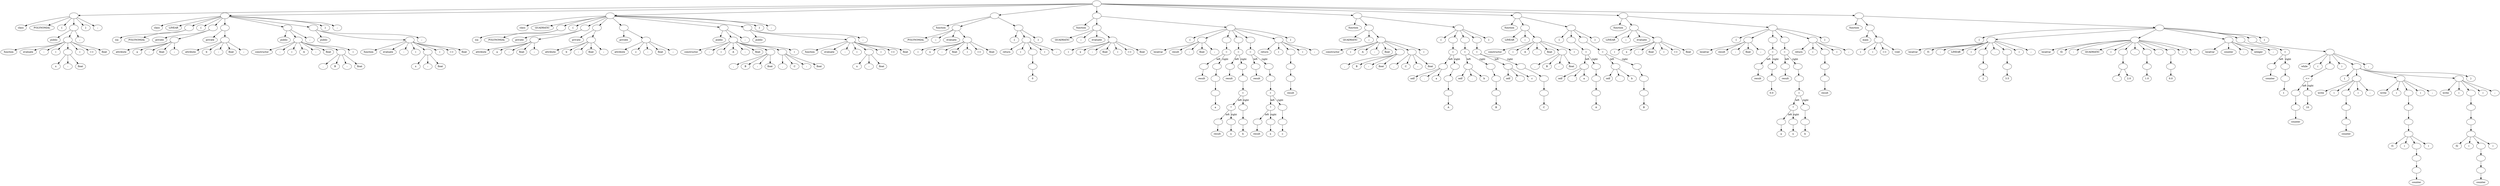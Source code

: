 digraph AST {
node55530882 [label=""]
node55530882 -> node30015890
node30015890 [label=""]
node30015890 -> node1707556
node1707556 [label="class"]
node30015890 -> node15368010
node15368010 [label="POLYNOMIAL"]
node30015890 -> node4094363
node4094363 [label="{"]
node30015890 -> node36849274
node36849274 [label=""]
node36849274 -> node63208015
node63208015 [label="public"]
node36849274 -> node32001227
node32001227 [label=""]
node32001227 -> node19575591
node19575591 [label="function"]
node32001227 -> node41962596
node41962596 [label="evaluate"]
node32001227 -> node42119052
node42119052 [label=":"]
node32001227 -> node43527150
node43527150 [label="("]
node32001227 -> node56200037
node56200037 [label=""]
node56200037 -> node36038289
node36038289 [label="x"]
node56200037 -> node55909147
node55909147 [label=":"]
node56200037 -> node33420276
node33420276 [label="float"]
node32001227 -> node32347029
node32347029 [label=")"]
node32001227 -> node22687807
node22687807 [label="=>"]
node32001227 -> node2863675
node2863675 [label="float"]
node36849274 -> node25773083
node25773083 [label=";"]
node30015890 -> node30631159
node30631159 [label="}"]
node30015890 -> node7244975
node7244975 [label=";"]
node55530882 -> node65204782
node65204782 [label=""]
node65204782 -> node49972132
node49972132 [label="class"]
node65204782 -> node47096010
node47096010 [label="LINEAR"]
node65204782 -> node21210914
node21210914 [label=""]
node21210914 -> node56680499
node56680499 [label="isa"]
node21210914 -> node40362448
node40362448 [label="POLYNOMIAL"]
node65204782 -> node27717712
node27717712 [label="{"]
node65204782 -> node48132822
node48132822 [label=""]
node48132822 -> node30542218
node30542218 [label="private"]
node48132822 -> node6444509
node6444509 [label=""]
node6444509 -> node58000584
node58000584 [label="attribute"]
node6444509 -> node52243212
node52243212 [label="a"]
node6444509 -> node426867
node426867 [label=":"]
node6444509 -> node3841804
node3841804 [label="float"]
node6444509 -> node34576242
node34576242 [label=";"]
node65204782 -> node42750725
node42750725 [label=""]
node42750725 -> node49212206
node49212206 [label="private"]
node42750725 -> node40256670
node40256670 [label=""]
node40256670 -> node26765710
node26765710 [label="attribute"]
node40256670 -> node39564799
node39564799 [label="b"]
node40256670 -> node20538874
node20538874 [label=":"]
node40256670 -> node50632145
node50632145 [label="float"]
node40256670 -> node53036123
node53036123 [label=";"]
node65204782 -> node7563067
node7563067 [label=""]
node7563067 -> node958745
node958745 [label="public"]
node7563067 -> node8628710
node8628710 [label=""]
node8628710 -> node10549531
node10549531 [label="constructor"]
node8628710 -> node27836922
node27836922 [label=":"]
node8628710 -> node49205706
node49205706 [label="("]
node8628710 -> node40198173
node40198173 [label="A"]
node8628710 -> node26239245
node26239245 [label=":"]
node8628710 -> node34826618
node34826618 [label="float"]
node8628710 -> node45004109
node45004109 [label=""]
node45004109 -> node2383799
node2383799 [label=","]
node45004109 -> node21454193
node21454193 [label="B"]
node45004109 -> node58870012
node58870012 [label=":"]
node45004109 -> node60068066
node60068066 [label="float"]
node8628710 -> node3741682
node3741682 [label=")"]
node7563067 -> node33675143
node33675143 [label=";"]
node65204782 -> node34640832
node34640832 [label=""]
node34640832 -> node43332040
node43332040 [label="public"]
node34640832 -> node54444047
node54444047 [label=""]
node54444047 -> node20234383
node20234383 [label="function"]
node54444047 -> node47891719
node47891719 [label="evaluate"]
node54444047 -> node28372289
node28372289 [label=":"]
node54444047 -> node54024015
node54024015 [label="("]
node54444047 -> node16454088
node16454088 [label=""]
node16454088 -> node13869071
node13869071 [label="x"]
node16454088 -> node57712780
node57712780 [label=":"]
node16454088 -> node49652976
node49652976 [label="float"]
node54444047 -> node44223604
node44223604 [label=")"]
node54444047 -> node62468121
node62468121 [label="=>"]
node54444047 -> node25342185
node25342185 [label="float"]
node34640832 -> node26753075
node26753075 [label=";"]
node65204782 -> node39451090
node39451090 [label="}"]
node65204782 -> node19515494
node19515494 [label=";"]
node55530882 -> node41421720
node41421720 [label=""]
node41421720 -> node37251161
node37251161 [label="class"]
node41421720 -> node66824994
node66824994 [label="QUADRATIC"]
node41421720 -> node64554036
node64554036 [label=""]
node64554036 -> node44115416
node44115416 [label="isa"]
node64554036 -> node61494432
node61494432 [label="POLYNOMIAL"]
node41421720 -> node16578980
node16578980 [label="{"]
node41421720 -> node14993092
node14993092 [label=""]
node14993092 -> node720107
node720107 [label="private"]
node14993092 -> node6480969
node6480969 [label=""]
node6480969 -> node58328727
node58328727 [label="attribute"]
node6480969 -> node55196503
node55196503 [label="a"]
node6480969 -> node27006480
node27006480 [label=":"]
node6480969 -> node41731733
node41731733 [label="float"]
node6480969 -> node40041277
node40041277 [label=";"]
node41421720 -> node24827179
node24827179 [label=""]
node24827179 -> node22118023
node22118023 [label="private"]
node24827179 -> node64844482
node64844482 [label=""]
node64844482 -> node46729429
node46729429 [label="attribute"]
node64844482 -> node17911681
node17911681 [label="b"]
node64844482 -> node26987408
node26987408 [label=":"]
node64844482 -> node41560081
node41560081 [label="float"]
node64844482 -> node38496415
node38496415 [label=";"]
node41421720 -> node10923418
node10923418 [label=""]
node10923418 -> node31201899
node31201899 [label="private"]
node10923418 -> node12381635
node12381635 [label=""]
node12381635 -> node44325851
node44325851 [label="attribute"]
node12381635 -> node63388340
node63388340 [label="c"]
node12381635 -> node33624151
node33624151 [label=":"]
node12381635 -> node34181910
node34181910 [label="float"]
node12381635 -> node39201736
node39201736 [label=";"]
node41421720 -> node17271312
node17271312 [label=""]
node17271312 -> node21224086
node21224086 [label="public"]
node17271312 -> node56799051
node56799051 [label=""]
node56799051 -> node41429416
node41429416 [label="constructor"]
node56799051 -> node37320431
node37320431 [label=":"]
node56799051 -> node339559
node339559 [label="("]
node56799051 -> node3056034
node3056034 [label="A"]
node56799051 -> node27504314
node27504314 [label=":"]
node56799051 -> node46212239
node46212239 [label="float"]
node56799051 -> node13256970
node13256970 [label=""]
node13256970 -> node52203868
node52203868 [label=","]
node13256970 -> node72766
node72766 [label="B"]
node13256970 -> node654897
node654897 [label=":"]
node13256970 -> node5894079
node5894079 [label="float"]
node56799051 -> node53046711
node53046711 [label=""]
node53046711 -> node7658356
node7658356 [label=","]
node53046711 -> node1816341
node1816341 [label="C"]
node53046711 -> node16347077
node16347077 [label=":"]
node53046711 -> node12905972
node12905972 [label="float"]
node56799051 -> node49044892
node49044892 [label=")"]
node17271312 -> node38750844
node38750844 [label=";"]
node41421720 -> node13213278
node13213278 [label=""]
node13213278 -> node51810644
node51810644 [label="public"]
node13213278 -> node63642613
node63642613 [label=""]
node63642613 -> node35912612
node35912612 [label="function"]
node63642613 -> node54778057
node54778057 [label="evaluate"]
node63642613 -> node23240469
node23240469 [label=":"]
node63642613 -> node7837633
node7837633 [label="("]
node63642613 -> node3429838
node3429838 [label=""]
node3429838 -> node30868550
node30868550 [label="x"]
node3429838 -> node9381496
node9381496 [label=":"]
node3429838 -> node17324607
node17324607 [label="float"]
node63642613 -> node21703739
node21703739 [label=")"]
node63642613 -> node61115925
node61115925 [label="=>"]
node63642613 -> node13172414
node13172414 [label="float"]
node13213278 -> node51442863
node51442863 [label=";"]
node41421720 -> node60332585
node60332585 [label="}"]
node41421720 -> node6122357
node6122357 [label=";"]
node55530882 -> node55101221
node55101221 [label=""]
node55101221 -> node26148945
node26148945 [label="function"]
node55101221 -> node34013913
node34013913 [label=""]
node34013913 -> node37689768
node37689768 [label="POLYNOMIAL"]
node34013913 -> node3663598
node3663598 [label="::"]
node34013913 -> node32972388
node32972388 [label="evaluate"]
node34013913 -> node28316044
node28316044 [label=""]
node28316044 -> node53517805
node53517805 [label="("]
node28316044 -> node11898202
node11898202 [label="x"]
node28316044 -> node39974954
node39974954 [label=":"]
node28316044 -> node24230272
node24230272 [label="float"]
node28316044 -> node16745860
node16745860 [label=")"]
node28316044 -> node16495015
node16495015 [label="=>"]
node28316044 -> node14237410
node14237410 [label="float"]
node55101221 -> node61027830
node61027830 [label=""]
node61027830 -> node12379565
node12379565 [label="{"]
node61027830 -> node44307222
node44307222 [label=""]
node44307222 -> node63220684
node63220684 [label="return"]
node44307222 -> node32115247
node32115247 [label="("]
node44307222 -> node20601768
node20601768 [label=""]
node20601768 -> node51198184
node51198184 [label=""]
node51198184 -> node58130472
node58130472 [label="0"]
node44307222 -> node53412201
node53412201 [label=")"]
node44307222 -> node10947764
node10947764 [label=";"]
node61027830 -> node31421019
node31421019 [label="}"]
node55530882 -> node14353717
node14353717 [label=""]
node14353717 -> node62074597
node62074597 [label="function"]
node14353717 -> node21800467
node21800467 [label=""]
node21800467 -> node61986480
node61986480 [label="QUADRATIC"]
node21800467 -> node21007413
node21007413 [label="::"]
node21800467 -> node54848996
node54848996 [label="evaluate"]
node21800467 -> node23878916
node23878916 [label=""]
node23878916 -> node13583655
node13583655 [label="("]
node23878916 -> node55144039
node55144039 [label="x"]
node23878916 -> node26534308
node26534308 [label=":"]
node23878916 -> node37482183
node37482183 [label="float"]
node23878916 -> node1795329
node1795329 [label=")"]
node23878916 -> node16157963
node16157963 [label="=>"]
node23878916 -> node11203942
node11203942 [label="float"]
node14353717 -> node33726620
node33726620 [label=""]
node33726620 -> node35104124
node35104124 [label="{"]
node33726620 -> node47501665
node47501665 [label=""]
node47501665 -> node24861802
node24861802 [label="localvar"]
node47501665 -> node22429634
node22429634 [label="result"]
node47501665 -> node540121
node540121 [label=":"]
node47501665 -> node4861097
node4861097 [label="float"]
node47501665 -> node43749873
node43749873 [label=";"]
node33726620 -> node58204539
node58204539 [label=""]
node58204539 -> node54078809
node54078809 [label="="]
node54078809 -> node16947234 [label="left"]
node16947234 [label=""]
node16947234 -> node18307385
node18307385 [label="result"]
node54078809 -> node30548742 [label="right"]
node30548742 [label=""]
node30548742 -> node6503226
node6503226 [label=""]
node6503226 -> node58529038
node58529038 [label=""]
node58529038 -> node56999299
node56999299 [label="a"]
node33726620 -> node43231651
node43231651 [label=""]
node43231651 -> node53540541
node53540541 [label="="]
node53540541 -> node12102828 [label="left"]
node12102828 [label=""]
node12102828 -> node41816592
node41816592 [label="result"]
node53540541 -> node40805010 [label="right"]
node40805010 [label=""]
node40805010 -> node31700771
node31700771 [label=""]
node31700771 -> node16871484
node16871484 [label="+"]
node16871484 -> node17625630 [label="left"]
node17625630 [label="*"]
node17625630 -> node24412946 [label="left"]
node24412946 [label=""]
node24412946 -> node18389930
node18389930 [label="result"]
node17625630 -> node31291646 [label="right"]
node31291646 [label=""]
node31291646 -> node13189358
node13189358 [label="x"]
node16871484 -> node51595365 [label="right"]
node51595365 [label=""]
node51595365 -> node61705107
node61705107 [label=""]
node61705107 -> node18475057
node18475057 [label="b"]
node33726620 -> node32057793
node32057793 [label=""]
node32057793 -> node20084682
node20084682 [label="="]
node20084682 -> node46544415 [label="left"]
node46544415 [label=""]
node46544415 -> node16246551
node16246551 [label="result"]
node20084682 -> node12001237 [label="right"]
node12001237 [label=""]
node12001237 -> node40902273
node40902273 [label=""]
node40902273 -> node32576140
node32576140 [label="+"]
node32576140 -> node24749807 [label="left"]
node24749807 [label="*"]
node24749807 -> node21421675 [label="left"]
node21421675 [label=""]
node21421675 -> node58577354
node58577354 [label="result"]
node24749807 -> node57434139 [label="right"]
node57434139 [label=""]
node57434139 -> node47145209
node47145209 [label="x"]
node32576140 -> node21653700 [label="right"]
node21653700 [label=""]
node21653700 -> node60665573
node60665573 [label=""]
node60665573 -> node9119245
node9119245 [label="c"]
node33726620 -> node14964341
node14964341 [label=""]
node14964341 -> node461342
node461342 [label="return"]
node14964341 -> node4152081
node4152081 [label="("]
node14964341 -> node37368736
node37368736 [label=""]
node37368736 -> node774306
node774306 [label=""]
node774306 -> node6968762
node6968762 [label=""]
node6968762 -> node62718864
node62718864 [label="result"]
node14964341 -> node27598869
node27598869 [label=")"]
node14964341 -> node47063234
node47063234 [label=";"]
node33726620 -> node20915929
node20915929 [label="}"]
node55530882 -> node54025633
node54025633 [label=""]
node54025633 -> node16468652
node16468652 [label="function"]
node54025633 -> node14000148
node14000148 [label=""]
node14000148 -> node58892473
node58892473 [label="QUADRATIC"]
node14000148 -> node60270212
node60270212 [label="::"]
node14000148 -> node5560998
node5560998 [label=""]
node5560998 -> node50048984
node50048984 [label="constructor"]
node5560998 -> node47787675
node47787675 [label="("]
node5560998 -> node27435897
node27435897 [label="A"]
node5560998 -> node45596481
node45596481 [label=":"]
node5560998 -> node7715150
node7715150 [label="float"]
node5560998 -> node2327487
node2327487 [label=""]
node2327487 -> node20947391
node20947391 [label=","]
node2327487 -> node54308798
node54308798 [label="B"]
node2327487 -> node19017142
node19017142 [label=":"]
node2327487 -> node36936550
node36936550 [label="float"]
node5560998 -> node63993496
node63993496 [label=""]
node63993496 -> node39070558
node39070558 [label=","]
node63993496 -> node16090703
node16090703 [label="C"]
node63993496 -> node10598606
node10598606 [label=":"]
node63993496 -> node28278595
node28278595 [label="float"]
node5560998 -> node53180767
node53180767 [label=")"]
node54025633 -> node8864859
node8864859 [label=""]
node8864859 -> node12674872
node12674872 [label="{"]
node8864859 -> node46964992
node46964992 [label=""]
node46964992 -> node20031746
node20031746 [label="="]
node20031746 -> node46067993 [label="left"]
node46067993 [label=""]
node46067993 -> node11958757
node11958757 [label="self"]
node46067993 -> node40519951
node40519951 [label="."]
node46067993 -> node29135240
node29135240 [label="a"]
node20031746 -> node60890569 [label="right"]
node60890569 [label=""]
node60890569 -> node11144211
node11144211 [label=""]
node11144211 -> node33189039
node33189039 [label=""]
node33189039 -> node30265903
node30265903 [label="A"]
node8864859 -> node3957675
node3957675 [label=""]
node3957675 -> node35619075
node35619075 [label="="]
node35619075 -> node52136226 [label="left"]
node52136226 [label=""]
node52136226 -> node66572856
node66572856 [label="self"]
node52136226 -> node62284798
node62284798 [label="."]
node52136226 -> node23692278
node23692278 [label="b"]
node35619075 -> node11903911 [label="right"]
node11903911 [label=""]
node11903911 -> node40026340
node40026340 [label=""]
node40026340 -> node24692740
node24692740 [label=""]
node24692740 -> node20908074
node20908074 [label="B"]
node8864859 -> node53954942
node53954942 [label=""]
node53954942 -> node15832433
node15832433 [label="="]
node15832433 -> node8274172 [label="left"]
node8274172 [label=""]
node8274172 -> node7358688
node7358688 [label="self"]
node8274172 -> node66228199
node66228199 [label="."]
node8274172 -> node59182880
node59182880 [label="c"]
node15832433 -> node62883878 [label="right"]
node62883878 [label=""]
node62883878 -> node29083993
node29083993 [label=""]
node29083993 -> node60429346
node60429346 [label=""]
node60429346 -> node6993202
node6993202 [label="C"]
node8864859 -> node62938818
node62938818 [label="}"]
node55530882 -> node29578451
node29578451 [label=""]
node29578451 -> node64879470
node64879470 [label="function"]
node29578451 -> node47044325
node47044325 [label=""]
node47044325 -> node20745743
node20745743 [label="LINEAR"]
node47044325 -> node52493967
node52493967 [label="::"]
node47044325 -> node2683661
node2683661 [label=""]
node2683661 -> node24152954
node24152954 [label="constructor"]
node2683661 -> node16049999
node16049999 [label="("]
node2683661 -> node10232270
node10232270 [label="A"]
node2683661 -> node24981566
node24981566 [label=":"]
node2683661 -> node23507505
node23507505 [label="float"]
node2683661 -> node10240961
node10240961 [label=""]
node10240961 -> node25059790
node25059790 [label=","]
node10240961 -> node24211521
node24211521 [label="B"]
node10240961 -> node16577099
node16577099 [label=":"]
node10240961 -> node14976165
node14976165 [label="float"]
node2683661 -> node567760
node567760 [label=")"]
node29578451 -> node5109846
node5109846 [label=""]
node5109846 -> node45988614
node45988614 [label="{"]
node5109846 -> node11244347
node11244347 [label=""]
node11244347 -> node34090260
node34090260 [label="="]
node34090260 -> node38376892 [label="left"]
node38376892 [label=""]
node38376892 -> node9847715
node9847715 [label="self"]
node38376892 -> node21520579
node21520579 [label="."]
node38376892 -> node59467483
node59467483 [label="a"]
node34090260 -> node65445301 [label="right"]
node65445301 [label=""]
node65445301 -> node52136803
node52136803 [label=""]
node52136803 -> node66578044
node66578044 [label=""]
node66578044 -> node62331491
node62331491 [label="A"]
node5109846 -> node24112512
node24112512 [label=""]
node24112512 -> node15686020
node15686020 [label="="]
node15686020 -> node6956456 [label="left"]
node6956456 [label=""]
node6956456 -> node62608109
node62608109 [label="self"]
node6956456 -> node26602077
node26602077 [label="."]
node6956456 -> node38092103
node38092103 [label="b"]
node15686020 -> node7284614 [label="right"]
node7284614 [label=""]
node7284614 -> node65561530
node65561530 [label=""]
node65561530 -> node53182860
node53182860 [label=""]
node53182860 -> node8883693
node8883693 [label="B"]
node5109846 -> node12844374
node12844374 [label="}"]
node55530882 -> node48490504
node48490504 [label=""]
node48490504 -> node33761356
node33761356 [label="function"]
node48490504 -> node35416756
node35416756 [label=""]
node35416756 -> node50315352
node50315352 [label="LINEAR"]
node35416756 -> node50184984
node50184984 [label="::"]
node35416756 -> node49011679
node49011679 [label="evaluate"]
node35416756 -> node38451933
node38451933 [label=""]
node38451933 -> node10523083
node10523083 [label="("]
node38451933 -> node27598891
node27598891 [label="x"]
node38451933 -> node47063428
node47063428 [label=":"]
node38451933 -> node20917673
node20917673 [label="float"]
node38451933 -> node54041329
node54041329 [label=")"]
node38451933 -> node16609919
node16609919 [label="=>"]
node38451933 -> node15271547
node15271547 [label="float"]
node48490504 -> node3226198
node3226198 [label=""]
node3226198 -> node29035785
node29035785 [label="{"]
node3226198 -> node59995477
node59995477 [label=""]
node59995477 -> node3088388
node3088388 [label="localvar"]
node59995477 -> node27795493
node27795493 [label="result"]
node59995477 -> node48832851
node48832851 [label=":"]
node59995477 -> node36842478
node36842478 [label="float"]
node59995477 -> node63146847
node63146847 [label=";"]
node3226198 -> node31450711
node31450711 [label=""]
node31450711 -> node14620943
node14620943 [label="="]
node14620943 -> node64479624 [label="left"]
node64479624 [label=""]
node64479624 -> node43445707
node43445707 [label="result"]
node14620943 -> node55467050 [label="right"]
node55467050 [label=""]
node55467050 -> node29441404
node29441404 [label=""]
node29441404 -> node63646052
node63646052 [label="0.0"]
node3226198 -> node35943562
node35943562 [label=""]
node35943562 -> node55056607
node55056607 [label="="]
node55056607 -> node25747420 [label="left"]
node25747420 [label=""]
node25747420 -> node30400195
node30400195 [label="result"]
node55056607 -> node5166299 [label="right"]
node5166299 [label=""]
node5166299 -> node46496694
node46496694 [label=""]
node46496694 -> node15817070
node15817070 [label="+"]
node15817070 -> node8135907 [label="left"]
node8135907 [label="*"]
node8135907 -> node6114302 [label="left"]
node6114302 [label=""]
node6114302 -> node55028720
node55028720 [label="a"]
node8135907 -> node25496434 [label="right"]
node25496434 [label=""]
node25496434 -> node28141317
node28141317 [label="x"]
node15817070 -> node51945267 [label="right"]
node51945267 [label=""]
node51945267 -> node64854219
node64854219 [label=""]
node64854219 -> node46817064
node46817064 [label="b"]
node3226198 -> node18700393
node18700393 [label=""]
node18700393 -> node34085817
node34085817 [label="return"]
node18700393 -> node38336904
node38336904 [label="("]
node18700393 -> node9487824
node9487824 [label=""]
node9487824 -> node18281552
node18281552 [label=""]
node18281552 -> node30316242
node30316242 [label=""]
node30316242 -> node4410728
node4410728 [label="result"]
node18700393 -> node39696553
node39696553 [label=")"]
node18700393 -> node21724664
node21724664 [label=";"]
node3226198 -> node61304253
node61304253 [label="}"]
node55530882 -> node14867369
node14867369 [label=""]
node14867369 -> node66697461
node66697461 [label="function"]
node14867369 -> node63406242
node63406242 [label=""]
node63406242 -> node33785274
node33785274 [label="main"]
node63406242 -> node35632012
node35632012 [label=""]
node35632012 -> node52252659
node52252659 [label="("]
node35632012 -> node511887
node511887 [label=")"]
node35632012 -> node4606985
node4606985 [label="=>"]
node35632012 -> node41462866
node41462866 [label="void"]
node14867369 -> node37621475
node37621475 [label=""]
node37621475 -> node3048957
node3048957 [label="{"]
node37621475 -> node27440617
node27440617 [label=""]
node27440617 -> node45638969
node45638969 [label="localvar"]
node27440617 -> node8097541
node8097541 [label="f1"]
node27440617 -> node5769005
node5769005 [label=":"]
node27440617 -> node51921052
node51921052 [label="LINEAR"]
node27440617 -> node64636290
node64636290 [label="("]
node27440617 -> node44855704
node44855704 [label=""]
node44855704 -> node1048160
node1048160 [label=""]
node1048160 -> node9433441
node9433441 [label="2"]
node27440617 -> node17792110
node17792110 [label=","]
node27440617 -> node25911262
node25911262 [label=""]
node25911262 -> node31874772
node31874772 [label=""]
node31874772 -> node18437496
node18437496 [label="3.5"]
node27440617 -> node31719739
node31719739 [label=")"]
node27440617 -> node17042198
node17042198 [label=";"]
node37621475 -> node19162058
node19162058 [label=""]
node19162058 -> node38240801
node38240801 [label="localvar"]
node19162058 -> node8622890
node8622890 [label="f2"]
node19162058 -> node10497152
node10497152 [label=":"]
node19162058 -> node27365507
node27365507 [label="QUADRATIC"]
node19162058 -> node44962972
node44962972 [label="("]
node19162058 -> node2013564
node2013564 [label=""]
node2013564 -> node18122076
node18122076 [label=""]
node18122076 -> node28880957
node28880957 [label="-"]
node18122076 -> node58602024
node58602024 [label="2.0"]
node19162058 -> node57656175
node57656175 [label=","]
node19162058 -> node49143529
node49143529 [label=""]
node49143529 -> node39638585
node39638585 [label=""]
node39638585 -> node21202951
node21202951 [label="1.0"]
node19162058 -> node56608836
node56608836 [label=","]
node19162058 -> node39717481
node39717481 [label=""]
node39717481 -> node21913016
node21913016 [label=""]
node21913016 -> node62999416
node62999416 [label="0.0"]
node19162058 -> node30123835
node30123835 [label=")"]
node19162058 -> node2679067
node2679067 [label=";"]
node37621475 -> node24111608
node24111608 [label=""]
node24111608 -> node15677883
node15677883 [label="localvar"]
node24111608 -> node6883221
node6883221 [label="counter"]
node24111608 -> node61948991
node61948991 [label=":"]
node24111608 -> node20670010
node20670010 [label="integer"]
node24111608 -> node51812368
node51812368 [label=";"]
node37621475 -> node63658128
node63658128 [label=""]
node63658128 -> node36052245
node36052245 [label="="]
node36052245 -> node56034750 [label="left"]
node56034750 [label=""]
node56034750 -> node34550710
node34550710 [label="counter"]
node36052245 -> node42520941 [label="right"]
node42520941 [label=""]
node42520941 -> node47144157
node47144157 [label=""]
node47144157 -> node21644229
node21644229 [label="1"]
node37621475 -> node60580335
node60580335 [label=""]
node60580335 -> node8352109
node8352109 [label=""]
node8352109 -> node8060118
node8060118 [label="while"]
node8352109 -> node5432205
node5432205 [label="("]
node8352109 -> node48889850
node48889850 [label=""]
node48889850 -> node37355470
node37355470 [label="<="]
node37355470 -> node654914 [label="left"]
node654914 [label=""]
node654914 -> node5894231
node5894231 [label=""]
node5894231 -> node53048087
node53048087 [label="counter"]
node37355470 -> node7670737 [label="right"]
node7670737 [label=""]
node7670737 -> node1927776
node1927776 [label="10"]
node8352109 -> node17349988
node17349988 [label=")"]
node8352109 -> node21932166
node21932166 [label=""]
node21932166 -> node63171767
node63171767 [label="{"]
node21932166 -> node31674992
node31674992 [label=""]
node31674992 -> node16639474
node16639474 [label="write"]
node31674992 -> node15537542
node15537542 [label="("]
node31674992 -> node5620158
node5620158 [label=""]
node5620158 -> node50581426
node50581426 [label=""]
node50581426 -> node52579650
node52579650 [label=""]
node52579650 -> node3454809
node3454809 [label="counter"]
node31674992 -> node31093287
node31093287 [label=")"]
node31674992 -> node11404133
node11404133 [label=";"]
node21932166 -> node35528341
node35528341 [label=""]
node35528341 -> node51319614
node51319614 [label="write"]
node35528341 -> node59223347
node59223347 [label="("]
node35528341 -> node63248075
node63248075 [label=""]
node63248075 -> node32361769
node32361769 [label=""]
node32361769 -> node22820469
node22820469 [label=""]
node22820469 -> node4057632
node4057632 [label=""]
node4057632 -> node36518691
node36518691 [label="f1"]
node4057632 -> node60232767
node60232767 [label="("]
node4057632 -> node5223998
node5223998 [label=""]
node5223998 -> node47015983
node47015983 [label=""]
node47015983 -> node20490669
node20490669 [label=""]
node20490669 -> node50198296
node50198296 [label="counter"]
node4057632 -> node49131481
node49131481 [label=")"]
node35528341 -> node39530145
node39530145 [label=")"]
node35528341 -> node20226985
node20226985 [label=";"]
node21932166 -> node47825138
node47825138 [label=""]
node47825138 -> node27773061
node27773061 [label="write"]
node47825138 -> node48630964
node48630964 [label="("]
node47825138 -> node35025494
node35025494 [label=""]
node35025494 -> node46793998
node46793998 [label=""]
node46793998 -> node18492804
node18492804 [label=""]
node18492804 -> node32217513
node32217513 [label=""]
node32217513 -> node21522166
node21522166 [label="f2"]
node32217513 -> node59481773
node59481773 [label="("]
node32217513 -> node65573909
node65573909 [label=""]
node65573909 -> node53294272
node53294272 [label=""]
node53294272 -> node9886408
node9886408 [label=""]
node9886408 -> node21868813
node21868813 [label="counter"]
node32217513 -> node62601592
node62601592 [label=")"]
node47825138 -> node26543418
node26543418 [label=")"]
node47825138 -> node37564172
node37564172 [label=";"]
node21932166 -> node2533231
node2533231 [label="}"]
node8352109 -> node22799085
node22799085 [label=";"]
node37621475 -> node3865173
node3865173 [label="}"]
}

